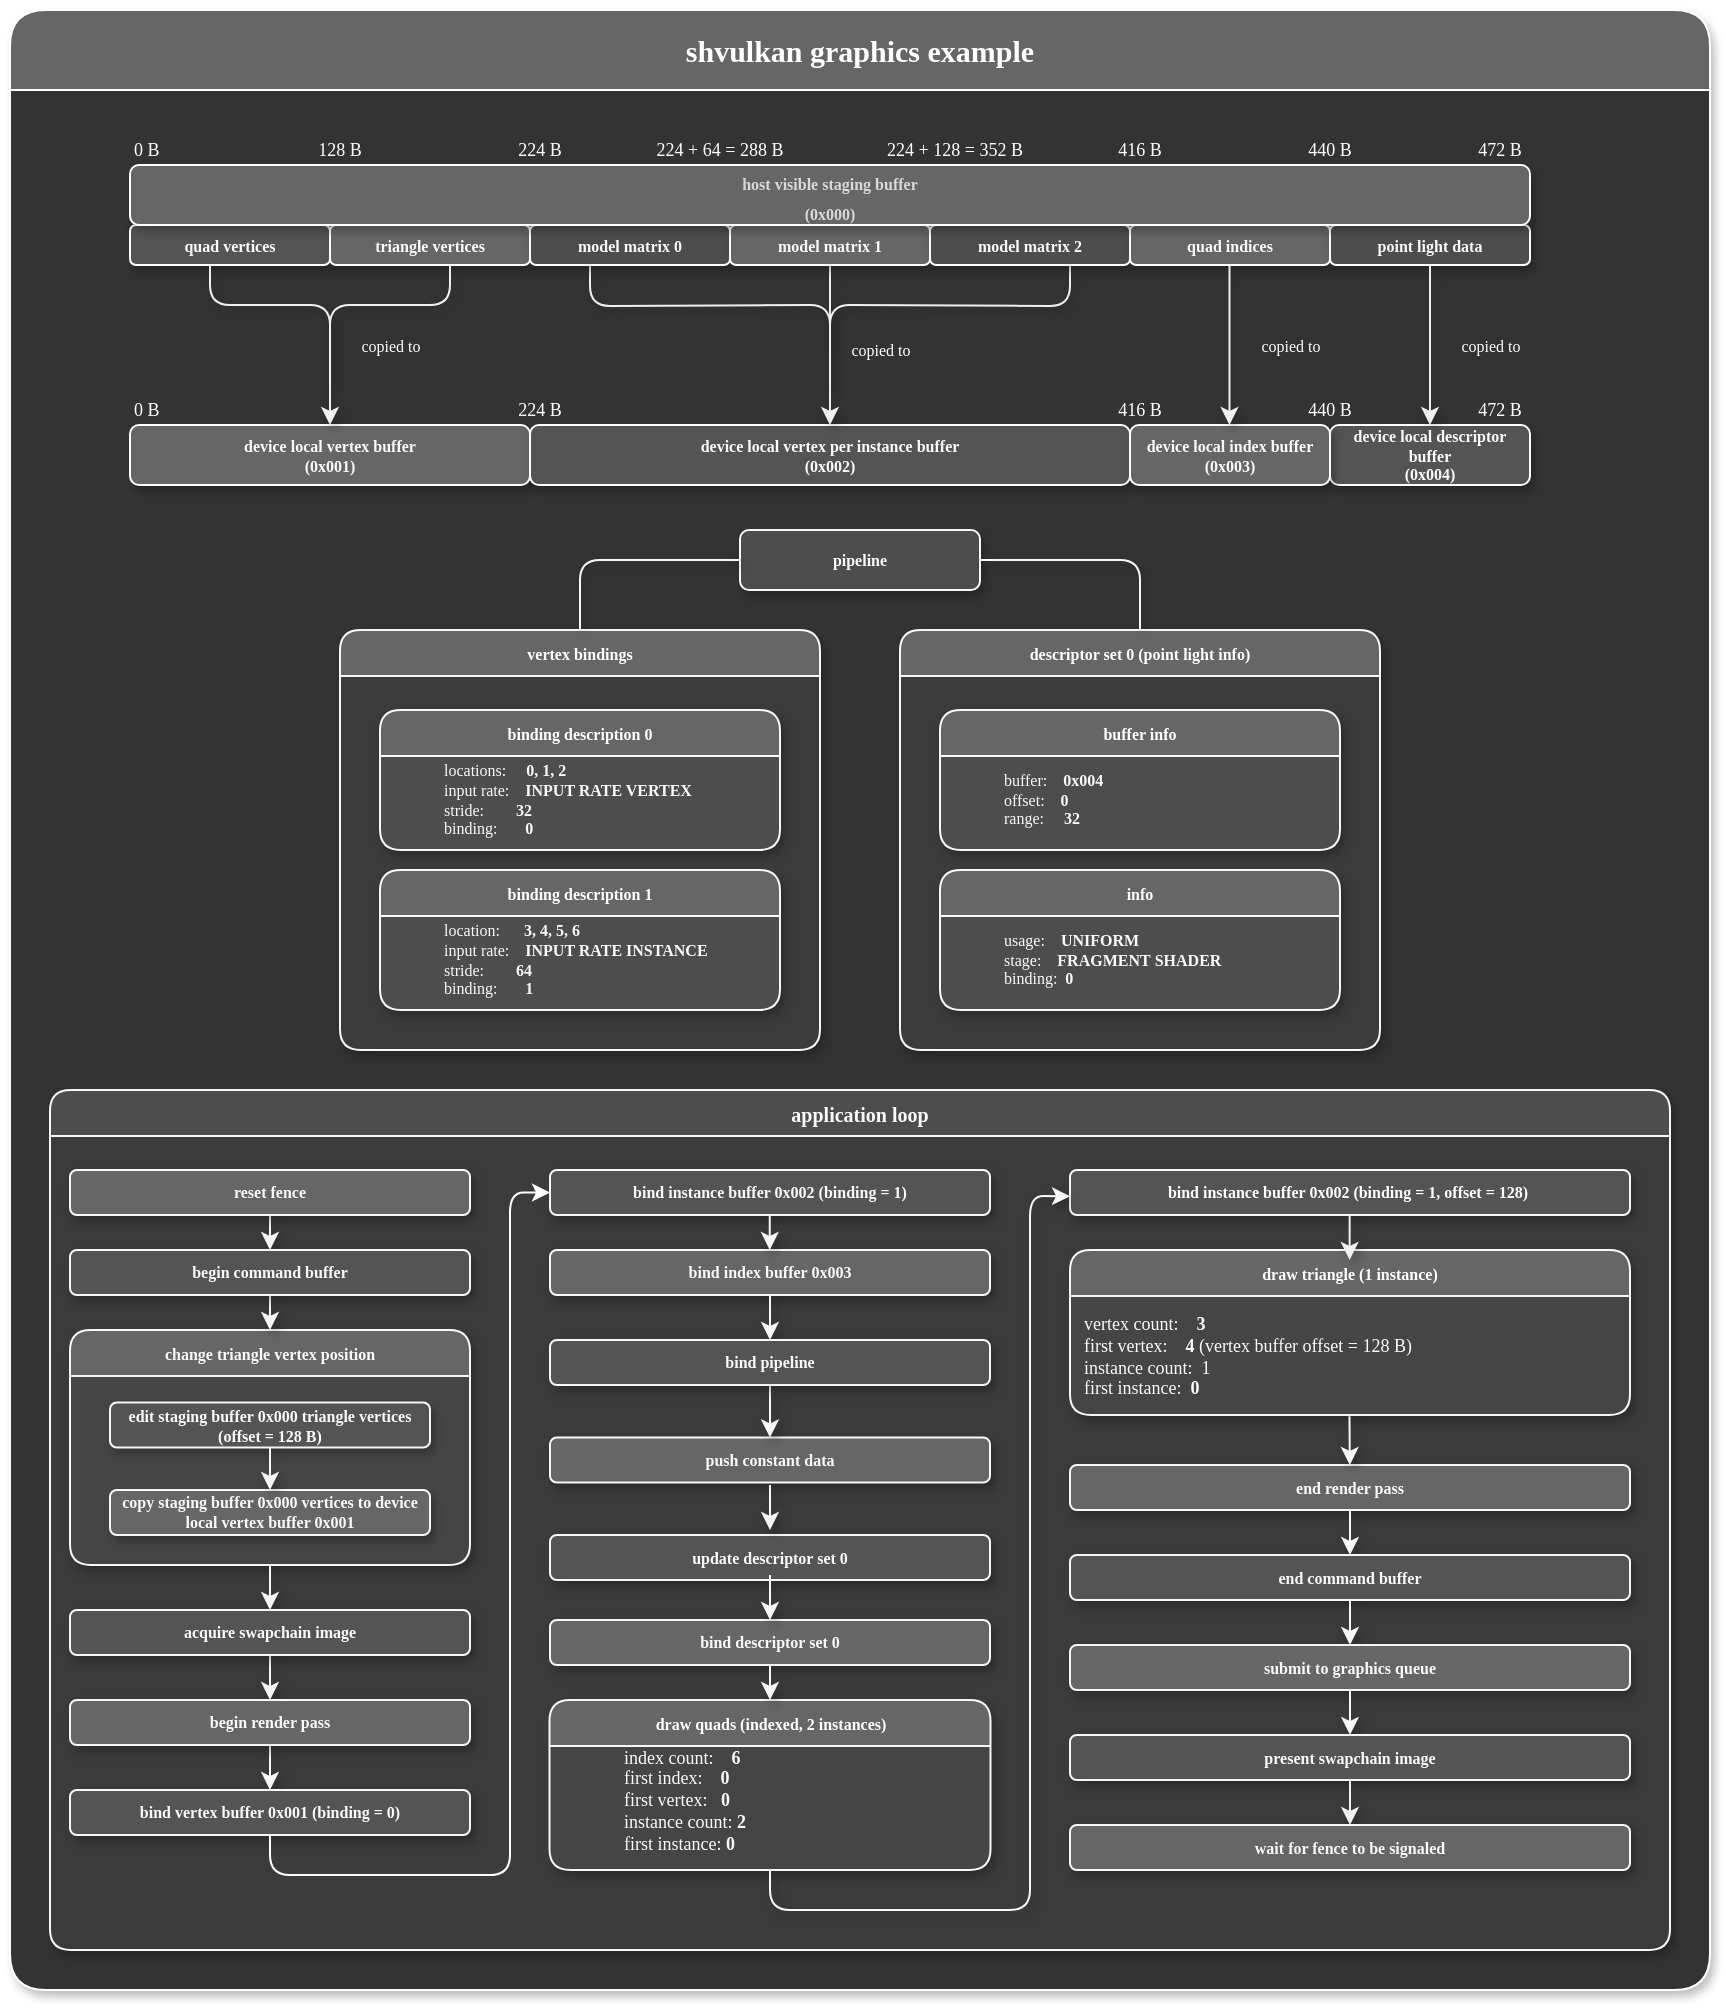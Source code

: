 <mxfile version="20.7.4" type="github">
  <diagram id="msj6TRXzUkbj3XtdeSZy" name="Page-1">
    <mxGraphModel dx="819" dy="432" grid="1" gridSize="10" guides="1" tooltips="1" connect="1" arrows="1" fold="1" page="1" pageScale="1" pageWidth="850" pageHeight="1100" background="#ffffff" math="0" shadow="0">
      <root>
        <mxCell id="0" />
        <mxCell id="1" parent="0" />
        <mxCell id="vavf1w2fCHCmIrN-eqjR-23" value="&lt;font face=&quot;consolas&quot; style=&quot;font-size: 15px;&quot;&gt;shvulkan graphics example&lt;/font&gt;" style="swimlane;html=1;fontSize=12;startSize=40;labelBackgroundColor=none;whiteSpace=wrap;fontColor=#FFFFFF;fillColor=#666666;strokeColor=#FFFFFF;strokeWidth=1;rounded=1;swimlaneFillColor=#333333;shadow=1;" parent="1" vertex="1">
          <mxGeometry width="850" height="990" as="geometry" />
        </mxCell>
        <mxCell id="vavf1w2fCHCmIrN-eqjR-227" value="&lt;font style=&quot;font-size: 10px;&quot;&gt;application loop&lt;/font&gt;" style="swimlane;whiteSpace=wrap;html=1;fontFamily=consolas;fontSize=8;fillColor=#4D4D4D;fontColor=#FAFAFA;strokeColor=#F7F7F7;swimlaneFillColor=#3b3b3b;shadow=1;rounded=1;labelBackgroundColor=none;" parent="vavf1w2fCHCmIrN-eqjR-23" vertex="1">
          <mxGeometry x="20" y="540" width="810" height="430" as="geometry" />
        </mxCell>
        <mxCell id="vavf1w2fCHCmIrN-eqjR-239" value="push constant data" style="whiteSpace=wrap;html=1;align=center;fontFamily=consolas;fontSize=8;fontStyle=1;fillColor=#666666;fontColor=#FAFAFA;strokeColor=#F7F7F7;swimlaneFillColor=none;rounded=1;shadow=1;labelBackgroundColor=none;" parent="vavf1w2fCHCmIrN-eqjR-227" vertex="1">
          <mxGeometry x="250" y="173.75" width="220" height="22.5" as="geometry" />
        </mxCell>
        <mxCell id="vavf1w2fCHCmIrN-eqjR-240" value="update descriptor set 0" style="whiteSpace=wrap;html=1;align=center;fontFamily=consolas;fontSize=8;fontStyle=1;fillColor=#545454;fontColor=#FAFAFA;strokeColor=#F7F7F7;swimlaneFillColor=none;rounded=1;shadow=1;labelBackgroundColor=none;" parent="vavf1w2fCHCmIrN-eqjR-227" vertex="1">
          <mxGeometry x="250" y="222.5" width="220" height="22.5" as="geometry" />
        </mxCell>
        <mxCell id="vavf1w2fCHCmIrN-eqjR-241" value="bind descriptor set 0" style="whiteSpace=wrap;html=1;align=center;fontFamily=consolas;fontSize=8;fontStyle=1;fillColor=#666666;fontColor=#FAFAFA;strokeColor=#F7F7F7;swimlaneFillColor=none;rounded=1;shadow=1;labelBackgroundColor=none;" parent="vavf1w2fCHCmIrN-eqjR-227" vertex="1">
          <mxGeometry x="250" y="265" width="220" height="22.5" as="geometry" />
        </mxCell>
        <mxCell id="xt7M_LwzbZUdu0EfiMx--72" value="bind instance buffer 0x002 (binding = 1)" style="whiteSpace=wrap;html=1;align=center;fontFamily=consolas;fontSize=8;fontStyle=1;fillColor=#545454;strokeColor=#F7F7F7;fontColor=#FAFAFA;swimlaneFillColor=none;rounded=1;shadow=1;labelBackgroundColor=none;" vertex="1" parent="vavf1w2fCHCmIrN-eqjR-227">
          <mxGeometry x="250" y="40" width="220" height="22.5" as="geometry" />
        </mxCell>
        <mxCell id="vavf1w2fCHCmIrN-eqjR-141" value="bind index buffer 0x003" style="whiteSpace=wrap;html=1;align=center;fontFamily=consolas;fontSize=8;fontStyle=1;fillColor=#666666;fontColor=#FAFAFA;strokeColor=#F7F7F7;swimlaneFillColor=none;rounded=1;shadow=1;labelBackgroundColor=none;" parent="vavf1w2fCHCmIrN-eqjR-227" vertex="1">
          <mxGeometry x="250" y="80" width="220" height="22.5" as="geometry" />
        </mxCell>
        <mxCell id="xt7M_LwzbZUdu0EfiMx--73" style="edgeStyle=none;rounded=0;jumpSize=6;orthogonalLoop=1;jettySize=auto;html=1;exitX=0.5;exitY=1;exitDx=0;exitDy=0;entryX=0.5;entryY=0;entryDx=0;entryDy=0;shadow=1;fontFamily=consolas;fontSize=8;sourcePerimeterSpacing=100;strokeColor=#F7F7F7;fontColor=#FAFAFA;labelBackgroundColor=none;" edge="1" parent="vavf1w2fCHCmIrN-eqjR-227">
          <mxGeometry relative="1" as="geometry">
            <mxPoint x="359.88" y="62.5" as="sourcePoint" />
            <mxPoint x="359.88" y="80" as="targetPoint" />
          </mxGeometry>
        </mxCell>
        <mxCell id="vavf1w2fCHCmIrN-eqjR-154" value="draw quads (indexed, 2 instances)" style="swimlane;whiteSpace=wrap;html=1;fontFamily=consolas;fontSize=8;fillColor=#666666;strokeColor=#F7F7F7;fontColor=#FFFFFF;swimlaneFillColor=#454545;rounded=1;shadow=1;labelBackgroundColor=none;" parent="vavf1w2fCHCmIrN-eqjR-227" vertex="1">
          <mxGeometry x="249.75" y="305" width="220.5" height="85" as="geometry" />
        </mxCell>
        <mxCell id="vavf1w2fCHCmIrN-eqjR-267" value="index count:&amp;nbsp; &amp;nbsp; &lt;b&gt;6&lt;/b&gt;&lt;br&gt;first index:&amp;nbsp; &amp;nbsp; &lt;b&gt;0&lt;br&gt;&lt;/b&gt;first vertex:&amp;nbsp; &amp;nbsp;&lt;b&gt;0&lt;br&gt;&lt;/b&gt;instance count: &lt;b&gt;2&lt;br&gt;&lt;/b&gt;first instance: &lt;b&gt;0&lt;br&gt;&lt;/b&gt;" style="text;html=1;align=left;verticalAlign=middle;resizable=0;points=[];autosize=1;strokeColor=none;fillColor=none;fontSize=9;fontFamily=consolas;fontColor=#FAFAFA;shadow=1;labelBackgroundColor=none;" parent="vavf1w2fCHCmIrN-eqjR-154" vertex="1">
          <mxGeometry x="35.25" y="15" width="110" height="70" as="geometry" />
        </mxCell>
        <mxCell id="xt7M_LwzbZUdu0EfiMx--77" value="" style="edgeStyle=orthogonalEdgeStyle;rounded=0;orthogonalLoop=1;jettySize=auto;html=1;" edge="1" parent="vavf1w2fCHCmIrN-eqjR-227" source="vavf1w2fCHCmIrN-eqjR-178" target="vavf1w2fCHCmIrN-eqjR-184">
          <mxGeometry relative="1" as="geometry" />
        </mxCell>
        <mxCell id="vavf1w2fCHCmIrN-eqjR-178" value="end render pass" style="whiteSpace=wrap;html=1;align=center;fontFamily=consolas;fontSize=8;fontStyle=1;fillColor=#666666;fontColor=#FAFAFA;strokeColor=#F7F7F7;swimlaneFillColor=none;rounded=1;shadow=1;labelBackgroundColor=none;" parent="vavf1w2fCHCmIrN-eqjR-227" vertex="1">
          <mxGeometry x="510" y="187.5" width="280" height="22.5" as="geometry" />
        </mxCell>
        <mxCell id="vavf1w2fCHCmIrN-eqjR-223" style="edgeStyle=none;rounded=0;jumpSize=6;orthogonalLoop=1;jettySize=auto;html=1;exitX=0.5;exitY=1;exitDx=0;exitDy=0;entryX=0.5;entryY=0;entryDx=0;entryDy=0;shadow=1;fontFamily=consolas;fontSize=8;sourcePerimeterSpacing=100;strokeColor=#F7F7F7;fontColor=#FAFAFA;labelBackgroundColor=none;" parent="vavf1w2fCHCmIrN-eqjR-227" source="vavf1w2fCHCmIrN-eqjR-178" target="vavf1w2fCHCmIrN-eqjR-180" edge="1">
          <mxGeometry relative="1" as="geometry" />
        </mxCell>
        <mxCell id="vavf1w2fCHCmIrN-eqjR-180" value="end command buffer&lt;span data-darkreader-inline-color=&quot;&quot; style=&quot;font-family: monospace; font-size: 0px; font-weight: 400; text-align: start; --darkreader-inline-color:rgba(222, 220, 217, 0);&quot;&gt;%3CmxGraphModel%3E%3Croot%3E%3CmxCell%20id%3D%220%22%2F%3E%3CmxCell%20id%3D%221%22%20parent%3D%220%22%2F%3E%3CmxCell%20id%3D%222%22%20value%3D%22%22%20style%3D%22endArrow%3Dclassic%3Bhtml%3D1%3Brounded%3D0%3Bshadow%3D0%3BfontFamily%3Dconsolas%3BfontSize%3D8%3BsourcePerimeterSpacing%3D100%3BjumpSize%3D6%3BexitX%3D0.5%3BexitY%3D1%3BexitDx%3D0%3BexitDy%3D0%3BentryX%3D0.5%3BentryY%3D0%3BentryDx%3D0%3BentryDy%3D0%3BfontStyle%3D1%22%20edge%3D%221%22%20target%3D%223%22%20parent%3D%221%22%3E%3CmxGeometry%20width%3D%2250%22%20height%3D%2250%22%20relative%3D%221%22%20as%3D%22geometry%22%3E%3CmxPoint%20x%3D%22648.61%22%20y%3D%221150%22%20as%3D%22sourcePoint%22%2F%3E%3CmxPoint%20x%3D%22-731.39%22%20y%3D%22395%22%20as%3D%22targetPoint%22%2F%3E%3C%2FmxGeometry%3E%3C%2FmxCell%3E%3CmxCell%20id%3D%223%22%20value%3D%22end%20render%20pass%22%20style%3D%22whiteSpace%3Dwrap%3Bhtml%3D1%3Balign%3Dcenter%3BfontFamily%3Dconsolas%3BfontSize%3D8%3BfontStyle%3D1%22%20vertex%3D%221%22%20parent%3D%221%22%3E%3CmxGeometry%20x%3D%22588.75%22%20y%3D%221172.5%22%20width%3D%22120%22%20height%3D%2222.5%22%20as%3D%22geometry%22%2F%3E%3C%2FmxCell%3E%3C%2Froot%3E%3C%2FmxGraphModel%3E&lt;/span&gt;" style="whiteSpace=wrap;html=1;align=center;fontFamily=consolas;fontSize=8;fontStyle=1;fillColor=#545454;fontColor=#FAFAFA;strokeColor=#F7F7F7;swimlaneFillColor=none;rounded=1;shadow=1;labelBackgroundColor=none;" parent="vavf1w2fCHCmIrN-eqjR-227" vertex="1">
          <mxGeometry x="510" y="232.5" width="280" height="22.5" as="geometry" />
        </mxCell>
        <mxCell id="vavf1w2fCHCmIrN-eqjR-225" style="edgeStyle=none;rounded=0;jumpSize=6;orthogonalLoop=1;jettySize=auto;html=1;exitX=0.5;exitY=1;exitDx=0;exitDy=0;entryX=0.5;entryY=0;entryDx=0;entryDy=0;shadow=1;fontFamily=consolas;fontSize=8;sourcePerimeterSpacing=100;strokeColor=#F7F7F7;fontColor=#FAFAFA;labelBackgroundColor=none;" parent="vavf1w2fCHCmIrN-eqjR-227" source="vavf1w2fCHCmIrN-eqjR-180" target="vavf1w2fCHCmIrN-eqjR-182" edge="1">
          <mxGeometry relative="1" as="geometry" />
        </mxCell>
        <mxCell id="vavf1w2fCHCmIrN-eqjR-182" value="submit to graphics queue" style="whiteSpace=wrap;html=1;align=center;fontFamily=consolas;fontSize=8;fontStyle=1;fillColor=#666666;fontColor=#FAFAFA;strokeColor=#F7F7F7;swimlaneFillColor=none;rounded=1;shadow=1;labelBackgroundColor=none;" parent="vavf1w2fCHCmIrN-eqjR-227" vertex="1">
          <mxGeometry x="510" y="277.5" width="280" height="22.5" as="geometry" />
        </mxCell>
        <mxCell id="vavf1w2fCHCmIrN-eqjR-226" style="edgeStyle=none;rounded=0;jumpSize=6;orthogonalLoop=1;jettySize=auto;html=1;exitX=0.5;exitY=1;exitDx=0;exitDy=0;entryX=0.5;entryY=0;entryDx=0;entryDy=0;shadow=1;fontFamily=consolas;fontSize=8;sourcePerimeterSpacing=100;strokeColor=#F7F7F7;fontColor=#FAFAFA;labelBackgroundColor=none;" parent="vavf1w2fCHCmIrN-eqjR-227" source="vavf1w2fCHCmIrN-eqjR-182" target="vavf1w2fCHCmIrN-eqjR-184" edge="1">
          <mxGeometry relative="1" as="geometry" />
        </mxCell>
        <mxCell id="vavf1w2fCHCmIrN-eqjR-184" value="present swapchain image" style="whiteSpace=wrap;html=1;align=center;fontFamily=consolas;fontSize=8;fontStyle=1;fillColor=#545454;fontColor=#FAFAFA;strokeColor=#F7F7F7;swimlaneFillColor=none;rounded=1;shadow=1;labelBackgroundColor=none;" parent="vavf1w2fCHCmIrN-eqjR-227" vertex="1">
          <mxGeometry x="510" y="322.5" width="280" height="22.5" as="geometry" />
        </mxCell>
        <mxCell id="vavf1w2fCHCmIrN-eqjR-258" style="edgeStyle=orthogonalEdgeStyle;rounded=1;sketch=0;orthogonalLoop=1;jettySize=auto;html=1;exitX=0.5;exitY=1;exitDx=0;exitDy=0;entryX=0.5;entryY=0;entryDx=0;entryDy=0;shadow=1;labelBackgroundColor=none;strokeColor=#F0F0F0;strokeWidth=1;fontFamily=consolas;fontSize=12;fontColor=#FFFFFF;" parent="vavf1w2fCHCmIrN-eqjR-227" source="vavf1w2fCHCmIrN-eqjR-184" target="vavf1w2fCHCmIrN-eqjR-186" edge="1">
          <mxGeometry relative="1" as="geometry" />
        </mxCell>
        <mxCell id="vavf1w2fCHCmIrN-eqjR-186" value="wait for fence to be signaled" style="whiteSpace=wrap;html=1;align=center;fontFamily=consolas;fontSize=8;fontStyle=1;fillColor=#666666;fontColor=#FAFAFA;strokeColor=#F7F7F7;swimlaneFillColor=none;rounded=1;shadow=1;labelBackgroundColor=none;" parent="vavf1w2fCHCmIrN-eqjR-227" vertex="1">
          <mxGeometry x="510" y="367.5" width="280" height="22.5" as="geometry" />
        </mxCell>
        <mxCell id="vavf1w2fCHCmIrN-eqjR-175" value="draw triangle (1 instance)" style="swimlane;whiteSpace=wrap;html=1;fontFamily=consolas;fontSize=8;fillColor=#666666;strokeColor=#F7F7F7;fontColor=#FFFFFF;rounded=1;shadow=1;swimlaneFillColor=#454545;labelBackgroundColor=none;" parent="vavf1w2fCHCmIrN-eqjR-227" vertex="1">
          <mxGeometry x="510" y="80" width="280" height="82.5" as="geometry" />
        </mxCell>
        <mxCell id="xt7M_LwzbZUdu0EfiMx--76" value="vertex count:&amp;nbsp; &amp;nbsp;&amp;nbsp;&lt;b style=&quot;border-color: var(--border-color);&quot;&gt;3&amp;nbsp;&lt;br style=&quot;border-color: var(--border-color);&quot;&gt;&lt;/b&gt;first vertex:&amp;nbsp; &amp;nbsp;&amp;nbsp;&lt;b style=&quot;border-color: var(--border-color);&quot;&gt;4&amp;nbsp;&lt;/b&gt;(vertex buffer offset = 128 B)&lt;br&gt;instance count:&amp;nbsp; 1&lt;b&gt;&lt;br&gt;&lt;/b&gt;first instance:&amp;nbsp;&amp;nbsp;&lt;b&gt;0&lt;br&gt;&lt;/b&gt;" style="text;html=1;align=left;verticalAlign=middle;resizable=0;points=[];autosize=1;strokeColor=none;fillColor=none;fontSize=9;fontFamily=consolas;fontColor=#FAFAFA;shadow=1;labelBackgroundColor=none;" vertex="1" parent="vavf1w2fCHCmIrN-eqjR-175">
          <mxGeometry x="5" y="23.13" width="270" height="60" as="geometry" />
        </mxCell>
        <mxCell id="xt7M_LwzbZUdu0EfiMx--79" value="&lt;span style=&quot;color: rgb(255, 255, 255);&quot;&gt;bind instance buffer 0x002 (binding = 1, offset = 128)&amp;nbsp;&lt;/span&gt;" style="whiteSpace=wrap;html=1;align=center;fontFamily=consolas;fontSize=8;fontStyle=1;fillColor=#545454;strokeColor=#F7F7F7;fontColor=#FAFAFA;swimlaneFillColor=none;rounded=1;shadow=1;labelBackgroundColor=none;" vertex="1" parent="vavf1w2fCHCmIrN-eqjR-227">
          <mxGeometry x="510" y="40" width="280" height="22.5" as="geometry" />
        </mxCell>
        <mxCell id="xt7M_LwzbZUdu0EfiMx--80" style="edgeStyle=orthogonalEdgeStyle;rounded=1;sketch=0;orthogonalLoop=1;jettySize=auto;html=1;exitX=0.5;exitY=1;exitDx=0;exitDy=0;entryX=0.5;entryY=0;entryDx=0;entryDy=0;shadow=1;labelBackgroundColor=none;strokeColor=#F0F0F0;strokeWidth=1;fontFamily=consolas;fontSize=12;fontColor=#FFFFFF;" edge="1" parent="vavf1w2fCHCmIrN-eqjR-227">
          <mxGeometry relative="1" as="geometry">
            <mxPoint x="649.82" y="62.5" as="sourcePoint" />
            <mxPoint x="649.82" y="85" as="targetPoint" />
          </mxGeometry>
        </mxCell>
        <mxCell id="xt7M_LwzbZUdu0EfiMx--82" style="edgeStyle=none;rounded=0;jumpSize=6;orthogonalLoop=1;jettySize=auto;html=1;exitX=0.499;exitY=1;exitDx=0;exitDy=0;entryX=0.5;entryY=0;entryDx=0;entryDy=0;shadow=1;fontFamily=consolas;fontSize=8;sourcePerimeterSpacing=100;strokeColor=#F7F7F7;fontColor=#FAFAFA;labelBackgroundColor=none;exitPerimeter=0;" edge="1" parent="vavf1w2fCHCmIrN-eqjR-227" source="xt7M_LwzbZUdu0EfiMx--76">
          <mxGeometry relative="1" as="geometry">
            <mxPoint x="649.93" y="165" as="sourcePoint" />
            <mxPoint x="649.93" y="187.5" as="targetPoint" />
          </mxGeometry>
        </mxCell>
        <mxCell id="vavf1w2fCHCmIrN-eqjR-99" value="change triangle vertex position" style="swimlane;whiteSpace=wrap;html=1;fontFamily=consolas;fontSize=8;fontStyle=1;fillColor=#666666;strokeColor=#F7F7F7;fontColor=#FAFAFA;swimlaneFillColor=#454545;rounded=1;shadow=1;labelBackgroundColor=none;" parent="vavf1w2fCHCmIrN-eqjR-23" vertex="1">
          <mxGeometry x="30" y="660" width="200" height="117.5" as="geometry" />
        </mxCell>
        <mxCell id="jcEzH6TltJ--Tu3BSwTK-59" value="" style="endArrow=none;html=1;rounded=1;shadow=1;jumpSize=6;fontFamily=consolas;fontSize=8;fontColor=#FAFAFA;strokeColor=#F0F0F0;strokeWidth=1;labelBackgroundColor=none;" parent="vavf1w2fCHCmIrN-eqjR-23" edge="1">
          <mxGeometry width="50" height="50" relative="1" as="geometry">
            <mxPoint x="410" y="167.5" as="sourcePoint" />
            <mxPoint x="410" y="127.5" as="targetPoint" />
          </mxGeometry>
        </mxCell>
        <mxCell id="jcEzH6TltJ--Tu3BSwTK-64" value="&lt;b style=&quot;font-size: 8px;&quot;&gt;pipeline&lt;/b&gt;" style="whiteSpace=wrap;html=1;align=center;verticalAlign=middle;treeFolding=1;treeMoving=1;newEdgeStyle={&quot;edgeStyle&quot;:&quot;elbowEdgeStyle&quot;,&quot;startArrow&quot;:&quot;none&quot;,&quot;endArrow&quot;:&quot;none&quot;};fontSize=8;fontFamily=consolas;fillColor=#4D4D4D;fontColor=#FAFAFA;strokeColor=#F7F7F7;rounded=1;shadow=1;labelBackgroundColor=none;" parent="vavf1w2fCHCmIrN-eqjR-23" vertex="1" collapsed="1">
          <mxGeometry x="365" y="260" width="120" height="30" as="geometry" />
        </mxCell>
        <mxCell id="jcEzH6TltJ--Tu3BSwTK-80" value="descriptor set 0 (point light info)" style="swimlane;whiteSpace=wrap;html=1;fontSize=8;fontFamily=consolas;fillColor=#666666;strokeColor=#F7F7F7;fontColor=#FFFFFF;rounded=1;swimlaneFillColor=#3B3B3B;strokeWidth=1;shadow=1;labelBackgroundColor=none;" parent="vavf1w2fCHCmIrN-eqjR-23" vertex="1">
          <mxGeometry x="445" y="310" width="240" height="210" as="geometry" />
        </mxCell>
        <mxCell id="jcEzH6TltJ--Tu3BSwTK-81" value="buffer info" style="swimlane;whiteSpace=wrap;html=1;fontSize=8;fontFamily=consolas;fillColor=#666666;fontColor=#FFFFFF;strokeColor=#F7F7F7;rounded=1;swimlaneFillColor=#4D4D4D;shadow=1;labelBackgroundColor=none;" parent="jcEzH6TltJ--Tu3BSwTK-80" vertex="1">
          <mxGeometry x="20" y="40" width="200" height="70" as="geometry" />
        </mxCell>
        <mxCell id="jcEzH6TltJ--Tu3BSwTK-82" value="buffer:&amp;nbsp; &amp;nbsp;&amp;nbsp;&lt;b style=&quot;font-size: 8px;&quot;&gt;0x004&lt;/b&gt;&lt;br style=&quot;font-size: 8px;&quot;&gt;offset:&amp;nbsp; &amp;nbsp;&amp;nbsp;&lt;b style=&quot;font-size: 8px;&quot;&gt;0&lt;br style=&quot;font-size: 8px;&quot;&gt;&lt;/b&gt;range:&amp;nbsp; &amp;nbsp; &amp;nbsp;&lt;b style=&quot;font-size: 8px;&quot;&gt;32&lt;/b&gt;" style="text;html=1;align=left;verticalAlign=middle;resizable=0;points=[];autosize=1;strokeColor=none;fillColor=none;fontSize=8;fontFamily=consolas;fontColor=#FAFAFA;labelBackgroundColor=none;shadow=1;" parent="jcEzH6TltJ--Tu3BSwTK-81" vertex="1">
          <mxGeometry x="30" y="25" width="90" height="40" as="geometry" />
        </mxCell>
        <mxCell id="jcEzH6TltJ--Tu3BSwTK-91" value="info" style="swimlane;whiteSpace=wrap;html=1;fontSize=8;fontFamily=consolas;fillColor=#666666;fontColor=#FFFFFF;strokeColor=#F7F7F7;rounded=1;swimlaneFillColor=#4D4D4D;shadow=1;labelBackgroundColor=none;" parent="jcEzH6TltJ--Tu3BSwTK-80" vertex="1">
          <mxGeometry x="20" y="120" width="200" height="70" as="geometry" />
        </mxCell>
        <mxCell id="jcEzH6TltJ--Tu3BSwTK-92" value="usage:&amp;nbsp; &amp;nbsp;&amp;nbsp;&lt;b style=&quot;font-size: 8px;&quot;&gt;UNIFORM&lt;/b&gt;&lt;br style=&quot;font-size: 8px;&quot;&gt;stage:&amp;nbsp; &amp;nbsp; &lt;b style=&quot;font-size: 8px;&quot;&gt;FRAGMENT&lt;/b&gt;&amp;nbsp;&lt;b style=&quot;font-size: 8px;&quot;&gt;SHADER&lt;/b&gt;&lt;br style=&quot;font-size: 8px;&quot;&gt;binding:&amp;nbsp; &lt;b style=&quot;font-size: 8px;&quot;&gt;0&lt;/b&gt;" style="text;html=1;align=left;verticalAlign=middle;resizable=0;points=[];autosize=1;strokeColor=none;fillColor=none;fontSize=8;fontFamily=consolas;fontColor=#FAFAFA;labelBackgroundColor=none;shadow=1;" parent="jcEzH6TltJ--Tu3BSwTK-91" vertex="1">
          <mxGeometry x="30" y="25" width="130" height="40" as="geometry" />
        </mxCell>
        <mxCell id="jcEzH6TltJ--Tu3BSwTK-93" value="vertex bindings" style="swimlane;whiteSpace=wrap;html=1;fontSize=8;fontFamily=consolas;fillColor=#666666;fontColor=#FFFFFF;strokeColor=#F7F7F7;rounded=1;swimlaneFillColor=#3B3B3B;shadow=1;labelBackgroundColor=none;" parent="vavf1w2fCHCmIrN-eqjR-23" vertex="1">
          <mxGeometry x="165" y="310" width="240" height="210" as="geometry" />
        </mxCell>
        <mxCell id="jcEzH6TltJ--Tu3BSwTK-94" value="binding description 0" style="swimlane;whiteSpace=wrap;html=1;fontSize=8;fontFamily=consolas;fillColor=#666666;strokeColor=#F7F7F7;fontColor=#FFFFFF;rounded=1;swimlaneFillColor=#4D4D4D;shadow=1;labelBackgroundColor=none;" parent="jcEzH6TltJ--Tu3BSwTK-93" vertex="1">
          <mxGeometry x="20" y="40" width="200" height="70" as="geometry" />
        </mxCell>
        <mxCell id="jcEzH6TltJ--Tu3BSwTK-95" value="locations:&amp;nbsp; &amp;nbsp; &amp;nbsp;&lt;b&gt;0, 1, 2&lt;/b&gt;&lt;br&gt;input rate:&amp;nbsp; &amp;nbsp; &lt;b&gt;INPUT RATE VERTEX&lt;/b&gt;&lt;br style=&quot;font-size: 8px;&quot;&gt;&lt;span style=&quot;font-size: 8px;&quot;&gt;stride:&amp;nbsp; &amp;nbsp; &amp;nbsp; &amp;nbsp; &lt;/span&gt;&lt;span style=&quot;font-size: 8px;&quot;&gt;&lt;b&gt;32&lt;/b&gt;&lt;br&gt;binding:&amp;nbsp; &amp;nbsp; &amp;nbsp; &amp;nbsp;&lt;b&gt;0&lt;/b&gt;&lt;br&gt;&lt;/span&gt;" style="text;html=1;align=left;verticalAlign=middle;resizable=0;points=[];autosize=1;strokeColor=none;fillColor=none;fontSize=8;fontFamily=consolas;fontColor=#FAFAFA;labelBackgroundColor=none;shadow=1;" parent="jcEzH6TltJ--Tu3BSwTK-94" vertex="1">
          <mxGeometry x="30" y="20" width="160" height="50" as="geometry" />
        </mxCell>
        <mxCell id="jcEzH6TltJ--Tu3BSwTK-96" value="binding description 1" style="swimlane;whiteSpace=wrap;html=1;fontSize=8;fontFamily=consolas;fillColor=#666666;strokeColor=#F7F7F7;fontColor=#FFFFFF;rounded=1;swimlaneFillColor=#4D4D4D;shadow=1;labelBackgroundColor=none;" parent="jcEzH6TltJ--Tu3BSwTK-93" vertex="1">
          <mxGeometry x="20" y="120" width="200" height="70" as="geometry" />
        </mxCell>
        <mxCell id="jcEzH6TltJ--Tu3BSwTK-97" value="location:&amp;nbsp; &amp;nbsp; &amp;nbsp; &lt;b&gt;3, 4, 5, 6&lt;/b&gt;&lt;br&gt;input rate:&amp;nbsp; &amp;nbsp;&amp;nbsp;&lt;b style=&quot;font-size: 8px;&quot;&gt;INPUT RATE INSTANCE&lt;/b&gt;&lt;br style=&quot;font-size: 8px;&quot;&gt;stride:&amp;nbsp; &amp;nbsp; &amp;nbsp; &amp;nbsp;&amp;nbsp;&lt;b style=&quot;font-size: 8px;&quot;&gt;64&lt;/b&gt;&lt;br style=&quot;font-size: 8px;&quot;&gt;binding:&amp;nbsp; &amp;nbsp; &amp;nbsp; &amp;nbsp;&lt;b style=&quot;font-size: 8px;&quot;&gt;1&lt;/b&gt;" style="text;html=1;align=left;verticalAlign=middle;resizable=0;points=[];autosize=1;strokeColor=none;fillColor=none;fontSize=8;fontFamily=consolas;fontColor=#FAFAFA;labelBackgroundColor=none;shadow=1;" parent="jcEzH6TltJ--Tu3BSwTK-96" vertex="1">
          <mxGeometry x="30" y="20" width="170" height="50" as="geometry" />
        </mxCell>
        <mxCell id="vavf1w2fCHCmIrN-eqjR-1" value="&lt;b style=&quot;font-size: 8px;&quot;&gt;&lt;font style=&quot;font-size: 8px;&quot;&gt;quad vertices&lt;/font&gt;&lt;/b&gt;" style="rounded=1;whiteSpace=wrap;html=1;labelBackgroundColor=none;fontFamily=consolas;fontSize=8;fillColor=#545454;fontColor=#FAFAFA;strokeColor=#FFFFFF;strokeWidth=1;shadow=1;swimlaneFillColor=none;" parent="vavf1w2fCHCmIrN-eqjR-23" vertex="1">
          <mxGeometry x="60" y="107.5" width="100" height="20" as="geometry" />
        </mxCell>
        <mxCell id="vavf1w2fCHCmIrN-eqjR-205" style="edgeStyle=none;rounded=0;jumpSize=6;orthogonalLoop=1;jettySize=auto;html=1;exitX=0.5;exitY=1;exitDx=0;exitDy=0;entryX=0.5;entryY=0;entryDx=0;entryDy=0;shadow=1;fontFamily=consolas;fontSize=8;sourcePerimeterSpacing=100;strokeColor=#F7F7F7;fontColor=#FAFAFA;labelBackgroundColor=none;" parent="vavf1w2fCHCmIrN-eqjR-23" source="vavf1w2fCHCmIrN-eqjR-95" target="vavf1w2fCHCmIrN-eqjR-96" edge="1">
          <mxGeometry relative="1" as="geometry" />
        </mxCell>
        <mxCell id="vavf1w2fCHCmIrN-eqjR-95" value="reset fence" style="whiteSpace=wrap;html=1;align=center;fontFamily=consolas;fontSize=8;fontStyle=1;fillColor=#666666;strokeColor=#F7F7F7;fontColor=#FAFAFA;rounded=1;swimlaneFillColor=none;shadow=1;labelBackgroundColor=none;" parent="vavf1w2fCHCmIrN-eqjR-23" vertex="1">
          <mxGeometry x="30" y="580" width="200" height="22.5" as="geometry" />
        </mxCell>
        <mxCell id="vavf1w2fCHCmIrN-eqjR-208" style="edgeStyle=none;rounded=0;jumpSize=6;orthogonalLoop=1;jettySize=auto;html=1;exitX=0.5;exitY=1;exitDx=0;exitDy=0;entryX=0.5;entryY=0;entryDx=0;entryDy=0;shadow=1;fontFamily=consolas;fontSize=8;sourcePerimeterSpacing=100;strokeColor=#F7F7F7;fontColor=#FAFAFA;labelBackgroundColor=none;" parent="vavf1w2fCHCmIrN-eqjR-23" source="vavf1w2fCHCmIrN-eqjR-96" target="vavf1w2fCHCmIrN-eqjR-99" edge="1">
          <mxGeometry relative="1" as="geometry" />
        </mxCell>
        <mxCell id="vavf1w2fCHCmIrN-eqjR-96" value="begin command buffer" style="whiteSpace=wrap;html=1;align=center;fontFamily=consolas;fontSize=8;fontStyle=1;fillColor=#545454;strokeColor=#F7F7F7;fontColor=#FAFAFA;swimlaneFillColor=none;rounded=1;shadow=1;labelBackgroundColor=none;" parent="vavf1w2fCHCmIrN-eqjR-23" vertex="1">
          <mxGeometry x="30" y="620" width="200" height="22.5" as="geometry" />
        </mxCell>
        <mxCell id="vavf1w2fCHCmIrN-eqjR-209" style="edgeStyle=none;rounded=0;jumpSize=6;orthogonalLoop=1;jettySize=auto;html=1;exitX=0.5;exitY=1;exitDx=0;exitDy=0;entryX=0.5;entryY=0;entryDx=0;entryDy=0;shadow=1;fontFamily=consolas;fontSize=8;sourcePerimeterSpacing=100;strokeColor=#F7F7F7;fontColor=#FAFAFA;labelBackgroundColor=none;" parent="vavf1w2fCHCmIrN-eqjR-23" source="vavf1w2fCHCmIrN-eqjR-99" target="vavf1w2fCHCmIrN-eqjR-104" edge="1">
          <mxGeometry relative="1" as="geometry" />
        </mxCell>
        <mxCell id="vavf1w2fCHCmIrN-eqjR-199" style="edgeStyle=none;rounded=0;jumpSize=6;orthogonalLoop=1;jettySize=auto;html=1;exitX=0.5;exitY=1;exitDx=0;exitDy=0;entryX=0.5;entryY=0;entryDx=0;entryDy=0;shadow=1;fontFamily=consolas;fontSize=8;sourcePerimeterSpacing=100;strokeColor=#F7F7F7;fontColor=#FAFAFA;labelBackgroundColor=none;" parent="vavf1w2fCHCmIrN-eqjR-23" source="vavf1w2fCHCmIrN-eqjR-104" target="vavf1w2fCHCmIrN-eqjR-106" edge="1">
          <mxGeometry relative="1" as="geometry" />
        </mxCell>
        <mxCell id="vavf1w2fCHCmIrN-eqjR-104" value="acquire swapchain image" style="whiteSpace=wrap;html=1;align=center;fontFamily=consolas;fontSize=8;fontStyle=1;fillColor=#545454;strokeColor=#F7F7F7;fontColor=#FAFAFA;swimlaneFillColor=none;rounded=1;shadow=1;labelBackgroundColor=none;" parent="vavf1w2fCHCmIrN-eqjR-23" vertex="1">
          <mxGeometry x="30" y="800" width="200" height="22.5" as="geometry" />
        </mxCell>
        <mxCell id="vavf1w2fCHCmIrN-eqjR-197" style="edgeStyle=none;rounded=0;jumpSize=6;orthogonalLoop=1;jettySize=auto;html=1;exitX=0.5;exitY=1;exitDx=0;exitDy=0;entryX=0.5;entryY=0;entryDx=0;entryDy=0;shadow=1;fontFamily=consolas;fontSize=8;sourcePerimeterSpacing=100;strokeColor=#F7F7F7;fontColor=#FAFAFA;labelBackgroundColor=none;" parent="vavf1w2fCHCmIrN-eqjR-23" source="vavf1w2fCHCmIrN-eqjR-106" target="vavf1w2fCHCmIrN-eqjR-108" edge="1">
          <mxGeometry relative="1" as="geometry" />
        </mxCell>
        <mxCell id="vavf1w2fCHCmIrN-eqjR-106" value="begin render pass" style="whiteSpace=wrap;html=1;align=center;fontFamily=consolas;fontSize=8;fontStyle=1;fillColor=#666666;strokeColor=#F7F7F7;fontColor=#FAFAFA;swimlaneFillColor=none;rounded=1;shadow=1;labelBackgroundColor=none;" parent="vavf1w2fCHCmIrN-eqjR-23" vertex="1">
          <mxGeometry x="30" y="845" width="200" height="22.5" as="geometry" />
        </mxCell>
        <mxCell id="vavf1w2fCHCmIrN-eqjR-108" value="bind vertex buffer 0x001 (binding = 0)" style="whiteSpace=wrap;html=1;align=center;fontFamily=consolas;fontSize=8;fontStyle=1;fillColor=#545454;strokeColor=#F7F7F7;fontColor=#FAFAFA;swimlaneFillColor=none;rounded=1;shadow=1;labelBackgroundColor=none;" parent="vavf1w2fCHCmIrN-eqjR-23" vertex="1">
          <mxGeometry x="30" y="890" width="200" height="22.5" as="geometry" />
        </mxCell>
        <mxCell id="vavf1w2fCHCmIrN-eqjR-211" style="edgeStyle=none;rounded=0;jumpSize=6;orthogonalLoop=1;jettySize=auto;html=1;exitX=0.5;exitY=1;exitDx=0;exitDy=0;entryX=0.5;entryY=0;entryDx=0;entryDy=0;shadow=1;fontFamily=consolas;fontSize=8;sourcePerimeterSpacing=100;strokeColor=#F7F7F7;fontColor=#FAFAFA;labelBackgroundColor=none;" parent="vavf1w2fCHCmIrN-eqjR-23" source="vavf1w2fCHCmIrN-eqjR-141" target="vavf1w2fCHCmIrN-eqjR-143" edge="1">
          <mxGeometry relative="1" as="geometry" />
        </mxCell>
        <mxCell id="vavf1w2fCHCmIrN-eqjR-214" style="edgeStyle=none;rounded=0;jumpSize=6;orthogonalLoop=1;jettySize=auto;html=1;exitX=0.5;exitY=1;exitDx=0;exitDy=0;entryX=0.5;entryY=0;entryDx=0;entryDy=0;shadow=1;fontFamily=consolas;fontSize=8;sourcePerimeterSpacing=100;strokeColor=#F7F7F7;fontColor=#FAFAFA;labelBackgroundColor=none;" parent="vavf1w2fCHCmIrN-eqjR-23" source="vavf1w2fCHCmIrN-eqjR-143" edge="1" target="vavf1w2fCHCmIrN-eqjR-239">
          <mxGeometry relative="1" as="geometry">
            <mxPoint x="380" y="710" as="targetPoint" />
          </mxGeometry>
        </mxCell>
        <mxCell id="vavf1w2fCHCmIrN-eqjR-143" value="bind pipeline" style="whiteSpace=wrap;html=1;align=center;fontFamily=consolas;fontSize=8;fontStyle=1;fillColor=#545454;fontColor=#FAFAFA;strokeColor=#F7F7F7;swimlaneFillColor=none;rounded=1;shadow=1;labelBackgroundColor=none;" parent="vavf1w2fCHCmIrN-eqjR-23" vertex="1">
          <mxGeometry x="270" y="665" width="220" height="22.5" as="geometry" />
        </mxCell>
        <mxCell id="vavf1w2fCHCmIrN-eqjR-215" style="edgeStyle=none;rounded=0;jumpSize=6;orthogonalLoop=1;jettySize=auto;html=1;exitX=0.5;exitY=1;exitDx=0;exitDy=0;entryX=0.5;entryY=0;entryDx=0;entryDy=0;shadow=1;fontFamily=consolas;fontSize=8;sourcePerimeterSpacing=100;strokeColor=#F7F7F7;fontColor=#FAFAFA;labelBackgroundColor=none;" parent="vavf1w2fCHCmIrN-eqjR-23" edge="1">
          <mxGeometry relative="1" as="geometry">
            <mxPoint x="380" y="737.5" as="sourcePoint" />
            <mxPoint x="380" y="760" as="targetPoint" />
          </mxGeometry>
        </mxCell>
        <mxCell id="vavf1w2fCHCmIrN-eqjR-216" style="edgeStyle=none;rounded=0;jumpSize=6;orthogonalLoop=1;jettySize=auto;html=1;exitX=0.5;exitY=1;exitDx=0;exitDy=0;entryX=0.5;entryY=0;entryDx=0;entryDy=0;shadow=1;fontFamily=consolas;fontSize=8;sourcePerimeterSpacing=100;strokeColor=#F7F7F7;fontColor=#FAFAFA;labelBackgroundColor=none;" parent="vavf1w2fCHCmIrN-eqjR-23" edge="1">
          <mxGeometry relative="1" as="geometry">
            <mxPoint x="380" y="782.5" as="sourcePoint" />
            <mxPoint x="380" y="805" as="targetPoint" />
          </mxGeometry>
        </mxCell>
        <mxCell id="vavf1w2fCHCmIrN-eqjR-218" style="edgeStyle=none;rounded=0;jumpSize=6;orthogonalLoop=1;jettySize=auto;html=1;exitX=0.5;exitY=1;exitDx=0;exitDy=0;entryX=0.5;entryY=0;entryDx=0;entryDy=0;shadow=1;fontFamily=consolas;fontSize=8;sourcePerimeterSpacing=100;strokeColor=#F7F7F7;fontColor=#FAFAFA;labelBackgroundColor=none;" parent="vavf1w2fCHCmIrN-eqjR-23" edge="1">
          <mxGeometry relative="1" as="geometry">
            <mxPoint x="380" y="827.5" as="sourcePoint" />
            <mxPoint x="380" y="845" as="targetPoint" />
          </mxGeometry>
        </mxCell>
        <mxCell id="vavf1w2fCHCmIrN-eqjR-156" value="" style="endArrow=classic;html=1;shadow=1;fontFamily=consolas;fontSize=8;sourcePerimeterSpacing=100;jumpSize=6;entryX=0;entryY=0.25;entryDx=0;entryDy=0;exitX=0.5;exitY=1;exitDx=0;exitDy=0;strokeColor=#F7F7F7;fontColor=#FAFAFA;labelBackgroundColor=none;rounded=1;" parent="vavf1w2fCHCmIrN-eqjR-23" source="vavf1w2fCHCmIrN-eqjR-154" edge="1">
          <mxGeometry width="50" height="50" relative="1" as="geometry">
            <mxPoint x="380" y="970" as="sourcePoint" />
            <mxPoint x="530" y="593.125" as="targetPoint" />
            <Array as="points">
              <mxPoint x="380" y="950" />
              <mxPoint x="440" y="950" />
              <mxPoint x="510" y="950" />
              <mxPoint x="510" y="593" />
            </Array>
          </mxGeometry>
        </mxCell>
        <mxCell id="vavf1w2fCHCmIrN-eqjR-190" value="" style="endArrow=none;html=1;rounded=1;shadow=1;fontFamily=consolas;fontSize=8;sourcePerimeterSpacing=100;jumpSize=6;exitX=1;exitY=0.5;exitDx=0;exitDy=0;entryX=0.5;entryY=0;entryDx=0;entryDy=0;strokeColor=#F7F7F7;strokeWidth=1;fontColor=#FAFAFA;labelBackgroundColor=none;" parent="vavf1w2fCHCmIrN-eqjR-23" source="jcEzH6TltJ--Tu3BSwTK-64" target="jcEzH6TltJ--Tu3BSwTK-80" edge="1">
          <mxGeometry width="50" height="50" relative="1" as="geometry">
            <mxPoint x="595" y="310" as="sourcePoint" />
            <mxPoint x="765" y="275" as="targetPoint" />
            <Array as="points">
              <mxPoint x="565" y="275" />
            </Array>
          </mxGeometry>
        </mxCell>
        <mxCell id="vavf1w2fCHCmIrN-eqjR-191" value="" style="endArrow=none;html=1;rounded=1;shadow=1;fontFamily=consolas;fontSize=8;sourcePerimeterSpacing=100;jumpSize=6;exitX=0.5;exitY=0;exitDx=0;exitDy=0;entryX=0;entryY=0.5;entryDx=0;entryDy=0;strokeColor=#F7F7F7;strokeWidth=1;fontColor=#FAFAFA;labelBackgroundColor=none;" parent="vavf1w2fCHCmIrN-eqjR-23" source="jcEzH6TltJ--Tu3BSwTK-93" target="jcEzH6TltJ--Tu3BSwTK-64" edge="1">
          <mxGeometry width="50" height="50" relative="1" as="geometry">
            <mxPoint x="265" y="310" as="sourcePoint" />
            <mxPoint x="315" y="260" as="targetPoint" />
            <Array as="points">
              <mxPoint x="285" y="275" />
            </Array>
          </mxGeometry>
        </mxCell>
        <mxCell id="vavf1w2fCHCmIrN-eqjR-9" value="128 B" style="text;html=1;strokeColor=none;fillColor=none;align=center;verticalAlign=bottom;whiteSpace=wrap;rounded=0;fontFamily=consolas;fontSize=9;fontColor=#FFFFFF;" parent="vavf1w2fCHCmIrN-eqjR-23" vertex="1">
          <mxGeometry x="140" y="60" width="50" height="17.5" as="geometry" />
        </mxCell>
        <mxCell id="vavf1w2fCHCmIrN-eqjR-10" value="224 B" style="text;html=1;strokeColor=none;fillColor=none;align=center;verticalAlign=bottom;whiteSpace=wrap;rounded=0;fontFamily=consolas;fontSize=9;fontColor=#FFFFFF;" parent="vavf1w2fCHCmIrN-eqjR-23" vertex="1">
          <mxGeometry x="240" y="60" width="50" height="17.5" as="geometry" />
        </mxCell>
        <mxCell id="vavf1w2fCHCmIrN-eqjR-25" value="0 B" style="text;html=1;strokeColor=none;fillColor=none;align=left;verticalAlign=bottom;whiteSpace=wrap;rounded=0;fontFamily=consolas;fontSize=9;fontColor=#FFFFFF;" parent="vavf1w2fCHCmIrN-eqjR-23" vertex="1">
          <mxGeometry x="60" y="60" width="50" height="17.5" as="geometry" />
        </mxCell>
        <mxCell id="vavf1w2fCHCmIrN-eqjR-249" value="&lt;font style=&quot;font-size: 8px;&quot; face=&quot;consolas&quot;&gt;&lt;b style=&quot;font-size: 8px;&quot;&gt;device local vertex buffer&lt;br style=&quot;font-size: 8px;&quot;&gt;(0x001)&lt;/b&gt;&lt;/font&gt;" style="rounded=1;whiteSpace=wrap;html=1;shadow=1;glass=0;labelBackgroundColor=none;strokeColor=#FFFFFF;strokeWidth=1;fontColor=#FAFAFA;fillColor=#666666;fontSize=8;swimlaneFillColor=none;" parent="vavf1w2fCHCmIrN-eqjR-23" vertex="1">
          <mxGeometry x="60" y="207.5" width="200" height="30" as="geometry" />
        </mxCell>
        <mxCell id="vavf1w2fCHCmIrN-eqjR-251" value="&lt;font style=&quot;font-size: 8px;&quot; face=&quot;consolas&quot;&gt;&lt;b style=&quot;font-size: 8px;&quot;&gt;device local vertex per instance buffer&lt;br style=&quot;font-size: 8px;&quot;&gt;(0x002)&lt;/b&gt;&lt;/font&gt;" style="rounded=1;whiteSpace=wrap;html=1;shadow=1;glass=0;labelBackgroundColor=none;strokeColor=#FFFFFF;strokeWidth=1;fontColor=#FAFAFA;fillColor=#545454;fontSize=8;swimlaneFillColor=none;" parent="vavf1w2fCHCmIrN-eqjR-23" vertex="1">
          <mxGeometry x="260" y="207.5" width="300" height="30" as="geometry" />
        </mxCell>
        <mxCell id="vavf1w2fCHCmIrN-eqjR-252" value="&lt;font style=&quot;font-size: 8px;&quot; face=&quot;consolas&quot;&gt;&lt;b style=&quot;font-size: 8px;&quot;&gt;device local descriptor buffer&lt;br style=&quot;font-size: 8px;&quot;&gt;(0x004)&lt;/b&gt;&lt;/font&gt;" style="rounded=1;whiteSpace=wrap;html=1;shadow=1;glass=0;labelBackgroundColor=none;strokeColor=#FFFFFF;strokeWidth=1;fontColor=#FAFAFA;fillColor=#545454;fontSize=8;swimlaneFillColor=none;" parent="vavf1w2fCHCmIrN-eqjR-23" vertex="1">
          <mxGeometry x="660" y="207.5" width="100" height="30" as="geometry" />
        </mxCell>
        <mxCell id="vavf1w2fCHCmIrN-eqjR-253" value="" style="endArrow=classic;html=1;exitX=0.5;exitY=1;exitDx=0;exitDy=0;fontFamily=consolas;fontSize=8;fontColor=#FAFAFA;strokeColor=#F0F0F0;strokeWidth=1;rounded=1;shadow=1;labelBackgroundColor=none;" parent="vavf1w2fCHCmIrN-eqjR-23" edge="1">
          <mxGeometry relative="1" as="geometry">
            <mxPoint x="290" y="127.5" as="sourcePoint" />
            <mxPoint x="410" y="207.5" as="targetPoint" />
            <Array as="points">
              <mxPoint x="290" y="148" />
              <mxPoint x="410" y="147.5" />
            </Array>
          </mxGeometry>
        </mxCell>
        <mxCell id="vavf1w2fCHCmIrN-eqjR-254" value="copied to" style="edgeLabel;resizable=0;html=1;align=center;verticalAlign=middle;fontFamily=consolas;fontSize=8;fontColor=#FFFFFF;labelBackgroundColor=none;" parent="vavf1w2fCHCmIrN-eqjR-253" connectable="0" vertex="1">
          <mxGeometry relative="1" as="geometry">
            <mxPoint x="65" y="22" as="offset" />
          </mxGeometry>
        </mxCell>
        <mxCell id="vavf1w2fCHCmIrN-eqjR-255" value="" style="endArrow=none;html=1;rounded=1;entryX=0.5;entryY=1;entryDx=0;entryDy=0;fontFamily=consolas;fontSize=8;fontColor=#FAFAFA;strokeColor=#F0F0F0;strokeWidth=1;shadow=1;labelBackgroundColor=none;" parent="vavf1w2fCHCmIrN-eqjR-23" edge="1">
          <mxGeometry width="50" height="50" relative="1" as="geometry">
            <mxPoint x="410" y="187.5" as="sourcePoint" />
            <mxPoint x="530" y="127.5" as="targetPoint" />
            <Array as="points">
              <mxPoint x="410" y="147.5" />
              <mxPoint x="530" y="148" />
            </Array>
          </mxGeometry>
        </mxCell>
        <mxCell id="xt7M_LwzbZUdu0EfiMx--58" value="&lt;b style=&quot;font-size: 8px;&quot;&gt;&lt;font style=&quot;font-size: 8px;&quot;&gt;triangle vertices&lt;/font&gt;&lt;/b&gt;" style="rounded=1;whiteSpace=wrap;html=1;labelBackgroundColor=none;fontFamily=consolas;fontSize=8;fillColor=#666666;fontColor=#FAFAFA;strokeColor=#FFFFFF;strokeWidth=1;shadow=1;swimlaneFillColor=none;" vertex="1" parent="vavf1w2fCHCmIrN-eqjR-23">
          <mxGeometry x="160" y="107.5" width="100" height="20" as="geometry" />
        </mxCell>
        <mxCell id="xt7M_LwzbZUdu0EfiMx--59" value="&lt;b style=&quot;font-size: 8px;&quot;&gt;&lt;font style=&quot;font-size: 8px;&quot;&gt;model matrix 0&lt;/font&gt;&lt;/b&gt;" style="rounded=1;whiteSpace=wrap;html=1;labelBackgroundColor=none;fontFamily=consolas;fontSize=8;fillColor=#4D4D4D;fontColor=#FAFAFA;strokeColor=#FFFFFF;strokeWidth=1;shadow=1;swimlaneFillColor=none;" vertex="1" parent="vavf1w2fCHCmIrN-eqjR-23">
          <mxGeometry x="260" y="107.5" width="100" height="20" as="geometry" />
        </mxCell>
        <mxCell id="xt7M_LwzbZUdu0EfiMx--60" value="&lt;b style=&quot;font-size: 8px;&quot;&gt;&lt;font style=&quot;font-size: 8px;&quot;&gt;model matrix 1&lt;/font&gt;&lt;/b&gt;" style="rounded=1;whiteSpace=wrap;html=1;labelBackgroundColor=none;fontFamily=consolas;fontSize=8;fillColor=#666666;fontColor=#FAFAFA;strokeColor=#FFFFFF;strokeWidth=1;shadow=1;swimlaneFillColor=none;" vertex="1" parent="vavf1w2fCHCmIrN-eqjR-23">
          <mxGeometry x="360" y="107.5" width="100" height="20" as="geometry" />
        </mxCell>
        <mxCell id="xt7M_LwzbZUdu0EfiMx--61" value="&lt;b style=&quot;font-size: 8px;&quot;&gt;&lt;font style=&quot;font-size: 8px;&quot;&gt;model matrix 2&lt;/font&gt;&lt;/b&gt;" style="rounded=1;whiteSpace=wrap;html=1;labelBackgroundColor=none;fontFamily=consolas;fontSize=8;fillColor=#4D4D4D;fontColor=#FAFAFA;strokeColor=#FFFFFF;strokeWidth=1;shadow=1;swimlaneFillColor=none;" vertex="1" parent="vavf1w2fCHCmIrN-eqjR-23">
          <mxGeometry x="460" y="107.5" width="100" height="20" as="geometry" />
        </mxCell>
        <mxCell id="xt7M_LwzbZUdu0EfiMx--62" value="&lt;b style=&quot;font-size: 8px;&quot;&gt;&lt;font style=&quot;font-size: 8px;&quot;&gt;quad indices&lt;/font&gt;&lt;/b&gt;" style="rounded=1;whiteSpace=wrap;html=1;labelBackgroundColor=none;fontFamily=consolas;fontSize=8;fillColor=#666666;fontColor=#FAFAFA;strokeColor=#FFFFFF;strokeWidth=1;shadow=1;swimlaneFillColor=none;" vertex="1" parent="vavf1w2fCHCmIrN-eqjR-23">
          <mxGeometry x="560" y="107.5" width="100" height="20" as="geometry" />
        </mxCell>
        <mxCell id="xt7M_LwzbZUdu0EfiMx--63" value="&lt;b style=&quot;font-size: 8px;&quot;&gt;&lt;font style=&quot;font-size: 8px;&quot;&gt;point light data&lt;/font&gt;&lt;/b&gt;" style="rounded=1;whiteSpace=wrap;html=1;labelBackgroundColor=none;fontFamily=consolas;fontSize=8;fillColor=#4D4D4D;fontColor=#FAFAFA;strokeColor=#FFFFFF;strokeWidth=1;shadow=1;swimlaneFillColor=none;" vertex="1" parent="vavf1w2fCHCmIrN-eqjR-23">
          <mxGeometry x="660" y="107.5" width="100" height="20" as="geometry" />
        </mxCell>
        <mxCell id="xt7M_LwzbZUdu0EfiMx--65" value="&lt;span data-darkreader-inline-color=&quot;&quot; style=&quot;color: rgb(219, 217, 213); font-family: consolas; font-size: 8px; font-weight: 700; --darkreader-inline-color:#c7c3be;&quot;&gt;host visible staging buffer&lt;/span&gt;&lt;br data-darkreader-inline-border=&quot;&quot; data-darkreader-inline-color=&quot;&quot; style=&quot;border-color: var(--darkreader-border--border-color); color: rgb(219, 217, 213); font-family: consolas; font-size: 8px; font-weight: 700; --darkreader-inline-color:#c7c3be; --darkreader-inline-border:var(--darkreader-border--darkreader-border--border-color);&quot;&gt;&lt;span data-darkreader-inline-color=&quot;&quot; style=&quot;color: rgb(219, 217, 213); font-family: consolas; font-size: 8px; font-weight: 700; --darkreader-inline-color:#c7c3be;&quot;&gt;(0x000)&lt;/span&gt;" style="rounded=1;whiteSpace=wrap;html=1;fillColor=#666666;shadow=1;strokeColor=#FFFFFF;" vertex="1" parent="vavf1w2fCHCmIrN-eqjR-23">
          <mxGeometry x="60" y="77.5" width="700" height="30" as="geometry" />
        </mxCell>
        <mxCell id="xt7M_LwzbZUdu0EfiMx--66" value="" style="endArrow=classic;html=1;rounded=1;exitX=0.5;exitY=1;exitDx=0;exitDy=0;entryX=0.5;entryY=0;entryDx=0;entryDy=0;fontFamily=consolas;fontSize=8;fontColor=#FAFAFA;strokeColor=#F0F0F0;shadow=1;strokeWidth=1;labelBackgroundColor=none;" edge="1" parent="vavf1w2fCHCmIrN-eqjR-23">
          <mxGeometry relative="1" as="geometry">
            <mxPoint x="710" y="127.5" as="sourcePoint" />
            <mxPoint x="710" y="207.5" as="targetPoint" />
            <Array as="points">
              <mxPoint x="710" y="167.5" />
            </Array>
          </mxGeometry>
        </mxCell>
        <mxCell id="xt7M_LwzbZUdu0EfiMx--67" value="copied to" style="edgeLabel;html=1;align=center;verticalAlign=middle;resizable=0;points=[];fontFamily=consolas;fontSize=8;fontColor=#FFFFFF;labelBackgroundColor=none;" vertex="1" connectable="0" parent="xt7M_LwzbZUdu0EfiMx--66">
          <mxGeometry x="0.101" y="-1" relative="1" as="geometry">
            <mxPoint x="31" y="-4" as="offset" />
          </mxGeometry>
        </mxCell>
        <mxCell id="xt7M_LwzbZUdu0EfiMx--69" value="&lt;font face=&quot;consolas&quot;&gt;&lt;b&gt;device local index buffer (0x003)&lt;/b&gt;&lt;/font&gt;" style="rounded=1;whiteSpace=wrap;html=1;shadow=1;glass=0;labelBackgroundColor=none;strokeColor=#FFFFFF;strokeWidth=1;fontColor=#FAFAFA;fillColor=#666666;fontSize=8;swimlaneFillColor=none;" vertex="1" parent="vavf1w2fCHCmIrN-eqjR-23">
          <mxGeometry x="560" y="207.5" width="100" height="30" as="geometry" />
        </mxCell>
        <mxCell id="xt7M_LwzbZUdu0EfiMx--70" value="" style="endArrow=classic;html=1;rounded=1;exitX=0.5;exitY=1;exitDx=0;exitDy=0;entryX=0.5;entryY=0;entryDx=0;entryDy=0;fontFamily=consolas;fontSize=8;fontColor=#FAFAFA;strokeColor=#F0F0F0;shadow=1;strokeWidth=1;labelBackgroundColor=none;" edge="1" parent="vavf1w2fCHCmIrN-eqjR-23">
          <mxGeometry relative="1" as="geometry">
            <mxPoint x="609.75" y="127.5" as="sourcePoint" />
            <mxPoint x="609.75" y="207.5" as="targetPoint" />
            <Array as="points">
              <mxPoint x="609.75" y="167.5" />
            </Array>
          </mxGeometry>
        </mxCell>
        <mxCell id="xt7M_LwzbZUdu0EfiMx--71" value="copied to" style="edgeLabel;html=1;align=center;verticalAlign=middle;resizable=0;points=[];fontFamily=consolas;fontSize=8;fontColor=#FFFFFF;labelBackgroundColor=none;" vertex="1" connectable="0" parent="xt7M_LwzbZUdu0EfiMx--70">
          <mxGeometry x="0.101" y="-1" relative="1" as="geometry">
            <mxPoint x="31" y="-4" as="offset" />
          </mxGeometry>
        </mxCell>
        <mxCell id="jcEzH6TltJ--Tu3BSwTK-15" value="" style="endArrow=none;html=1;rounded=1;entryX=0.5;entryY=1;entryDx=0;entryDy=0;fontFamily=consolas;fontSize=8;fontColor=#FAFAFA;strokeColor=#F0F0F0;strokeWidth=1;shadow=1;labelBackgroundColor=none;" parent="vavf1w2fCHCmIrN-eqjR-23" edge="1">
          <mxGeometry width="50" height="50" relative="1" as="geometry">
            <mxPoint x="160" y="187.5" as="sourcePoint" />
            <mxPoint x="220" y="127.5" as="targetPoint" />
            <Array as="points">
              <mxPoint x="160" y="147.5" />
              <mxPoint x="220" y="147.5" />
            </Array>
          </mxGeometry>
        </mxCell>
        <mxCell id="jcEzH6TltJ--Tu3BSwTK-10" value="" style="endArrow=classic;html=1;exitX=0.5;exitY=1;exitDx=0;exitDy=0;fontFamily=consolas;fontSize=8;fontColor=#FAFAFA;strokeColor=#F0F0F0;strokeWidth=1;rounded=1;shadow=1;labelBackgroundColor=none;" parent="vavf1w2fCHCmIrN-eqjR-23" edge="1">
          <mxGeometry relative="1" as="geometry">
            <mxPoint x="100" y="127.5" as="sourcePoint" />
            <mxPoint x="160" y="207.5" as="targetPoint" />
            <Array as="points">
              <mxPoint x="100" y="147.5" />
              <mxPoint x="160" y="147.5" />
            </Array>
          </mxGeometry>
        </mxCell>
        <mxCell id="jcEzH6TltJ--Tu3BSwTK-11" value="copied to" style="edgeLabel;resizable=0;html=1;align=center;verticalAlign=middle;fontFamily=consolas;fontSize=8;fontColor=#FFFFFF;labelBackgroundColor=none;" parent="jcEzH6TltJ--Tu3BSwTK-10" connectable="0" vertex="1">
          <mxGeometry relative="1" as="geometry">
            <mxPoint x="40" y="20" as="offset" />
          </mxGeometry>
        </mxCell>
        <mxCell id="xt7M_LwzbZUdu0EfiMx--84" value="416 B" style="text;html=1;strokeColor=none;fillColor=none;align=center;verticalAlign=bottom;whiteSpace=wrap;rounded=0;fontFamily=consolas;fontSize=9;fontColor=#FFFFFF;" vertex="1" parent="vavf1w2fCHCmIrN-eqjR-23">
          <mxGeometry x="540" y="60" width="50" height="17.5" as="geometry" />
        </mxCell>
        <mxCell id="xt7M_LwzbZUdu0EfiMx--85" value="440 B" style="text;html=1;strokeColor=none;fillColor=none;align=center;verticalAlign=bottom;whiteSpace=wrap;rounded=0;fontFamily=consolas;fontSize=9;fontColor=#FFFFFF;" vertex="1" parent="vavf1w2fCHCmIrN-eqjR-23">
          <mxGeometry x="635" y="60" width="50" height="17.5" as="geometry" />
        </mxCell>
        <mxCell id="xt7M_LwzbZUdu0EfiMx--86" value="472 B" style="text;html=1;strokeColor=none;fillColor=none;align=center;verticalAlign=bottom;whiteSpace=wrap;rounded=0;fontFamily=consolas;fontSize=9;fontColor=#FFFFFF;" vertex="1" parent="vavf1w2fCHCmIrN-eqjR-23">
          <mxGeometry x="720" y="60" width="50" height="17.5" as="geometry" />
        </mxCell>
        <mxCell id="xt7M_LwzbZUdu0EfiMx--87" value="224 + 64 = 288 B" style="text;html=1;strokeColor=none;fillColor=none;align=center;verticalAlign=bottom;whiteSpace=wrap;rounded=0;fontFamily=consolas;fontSize=9;fontColor=#FFFFFF;" vertex="1" parent="vavf1w2fCHCmIrN-eqjR-23">
          <mxGeometry x="305" y="60" width="100" height="17.5" as="geometry" />
        </mxCell>
        <mxCell id="xt7M_LwzbZUdu0EfiMx--88" value="224 + 128 = 352 B" style="text;html=1;strokeColor=none;fillColor=none;align=center;verticalAlign=bottom;whiteSpace=wrap;rounded=0;fontFamily=consolas;fontSize=9;fontColor=#FFFFFF;" vertex="1" parent="vavf1w2fCHCmIrN-eqjR-23">
          <mxGeometry x="425" y="60" width="95" height="17.5" as="geometry" />
        </mxCell>
        <mxCell id="xt7M_LwzbZUdu0EfiMx--89" style="edgeStyle=orthogonalEdgeStyle;rounded=0;orthogonalLoop=1;jettySize=auto;html=1;exitX=0.5;exitY=1;exitDx=0;exitDy=0;" edge="1" parent="vavf1w2fCHCmIrN-eqjR-23" source="xt7M_LwzbZUdu0EfiMx--87" target="xt7M_LwzbZUdu0EfiMx--87">
          <mxGeometry relative="1" as="geometry" />
        </mxCell>
        <mxCell id="xt7M_LwzbZUdu0EfiMx--105" value="224 B" style="text;html=1;strokeColor=none;fillColor=none;align=center;verticalAlign=bottom;whiteSpace=wrap;rounded=0;fontFamily=consolas;fontSize=9;fontColor=#FFFFFF;" vertex="1" parent="vavf1w2fCHCmIrN-eqjR-23">
          <mxGeometry x="240" y="190" width="50" height="17.5" as="geometry" />
        </mxCell>
        <mxCell id="xt7M_LwzbZUdu0EfiMx--106" value="0 B" style="text;html=1;strokeColor=none;fillColor=none;align=left;verticalAlign=bottom;whiteSpace=wrap;rounded=0;fontFamily=consolas;fontSize=9;fontColor=#FFFFFF;" vertex="1" parent="vavf1w2fCHCmIrN-eqjR-23">
          <mxGeometry x="60" y="190" width="50" height="17.5" as="geometry" />
        </mxCell>
        <mxCell id="xt7M_LwzbZUdu0EfiMx--107" value="416 B" style="text;html=1;strokeColor=none;fillColor=none;align=center;verticalAlign=bottom;whiteSpace=wrap;rounded=0;fontFamily=consolas;fontSize=9;fontColor=#FFFFFF;" vertex="1" parent="vavf1w2fCHCmIrN-eqjR-23">
          <mxGeometry x="540" y="190" width="50" height="17.5" as="geometry" />
        </mxCell>
        <mxCell id="xt7M_LwzbZUdu0EfiMx--108" value="440 B" style="text;html=1;strokeColor=none;fillColor=none;align=center;verticalAlign=bottom;whiteSpace=wrap;rounded=0;fontFamily=consolas;fontSize=9;fontColor=#FFFFFF;" vertex="1" parent="vavf1w2fCHCmIrN-eqjR-23">
          <mxGeometry x="635" y="190" width="50" height="17.5" as="geometry" />
        </mxCell>
        <mxCell id="xt7M_LwzbZUdu0EfiMx--109" value="472 B" style="text;html=1;strokeColor=none;fillColor=none;align=center;verticalAlign=bottom;whiteSpace=wrap;rounded=0;fontFamily=consolas;fontSize=9;fontColor=#FFFFFF;" vertex="1" parent="vavf1w2fCHCmIrN-eqjR-23">
          <mxGeometry x="720" y="190" width="50" height="17.5" as="geometry" />
        </mxCell>
        <mxCell id="xt7M_LwzbZUdu0EfiMx--112" style="edgeStyle=orthogonalEdgeStyle;rounded=1;orthogonalLoop=1;jettySize=auto;html=1;exitX=0.5;exitY=1;exitDx=0;exitDy=0;strokeColor=#FFFFFF;entryX=0;entryY=0.5;entryDx=0;entryDy=0;" edge="1" parent="vavf1w2fCHCmIrN-eqjR-23" source="vavf1w2fCHCmIrN-eqjR-108" target="xt7M_LwzbZUdu0EfiMx--72">
          <mxGeometry relative="1" as="geometry">
            <mxPoint x="250" y="580" as="targetPoint" />
          </mxGeometry>
        </mxCell>
        <mxCell id="vavf1w2fCHCmIrN-eqjR-263" value="edit staging buffer 0x000 triangle vertices (offset = 128 B)" style="whiteSpace=wrap;html=1;align=center;fontFamily=consolas;fontSize=8;fontStyle=1;fillColor=#545454;fontColor=#FAFAFA;strokeColor=#F7F7F7;rounded=1;shadow=1;labelBackgroundColor=none;" parent="1" vertex="1">
          <mxGeometry x="50" y="696.25" width="160" height="22.5" as="geometry" />
        </mxCell>
        <mxCell id="vavf1w2fCHCmIrN-eqjR-264" value="copy staging buffer 0x000 vertices to device local vertex buffer 0x001" style="whiteSpace=wrap;html=1;align=center;fontFamily=consolas;fontSize=8;fontStyle=1;fillColor=#666666;fontColor=#FAFAFA;strokeColor=#F7F7F7;rounded=1;shadow=1;labelBackgroundColor=none;" parent="1" vertex="1">
          <mxGeometry x="50" y="740" width="160" height="22.5" as="geometry" />
        </mxCell>
        <mxCell id="vavf1w2fCHCmIrN-eqjR-265" style="edgeStyle=none;rounded=0;jumpSize=6;orthogonalLoop=1;jettySize=auto;html=1;exitX=0.5;exitY=1;exitDx=0;exitDy=0;entryX=0.5;entryY=0;entryDx=0;entryDy=0;shadow=1;fontFamily=consolas;fontSize=8;sourcePerimeterSpacing=100;strokeColor=#F7F7F7;fontColor=#FAFAFA;labelBackgroundColor=none;" parent="1" source="vavf1w2fCHCmIrN-eqjR-263" edge="1">
          <mxGeometry relative="1" as="geometry">
            <mxPoint x="100" y="62.5" as="sourcePoint" />
            <mxPoint x="130" y="740" as="targetPoint" />
          </mxGeometry>
        </mxCell>
      </root>
    </mxGraphModel>
  </diagram>
</mxfile>
